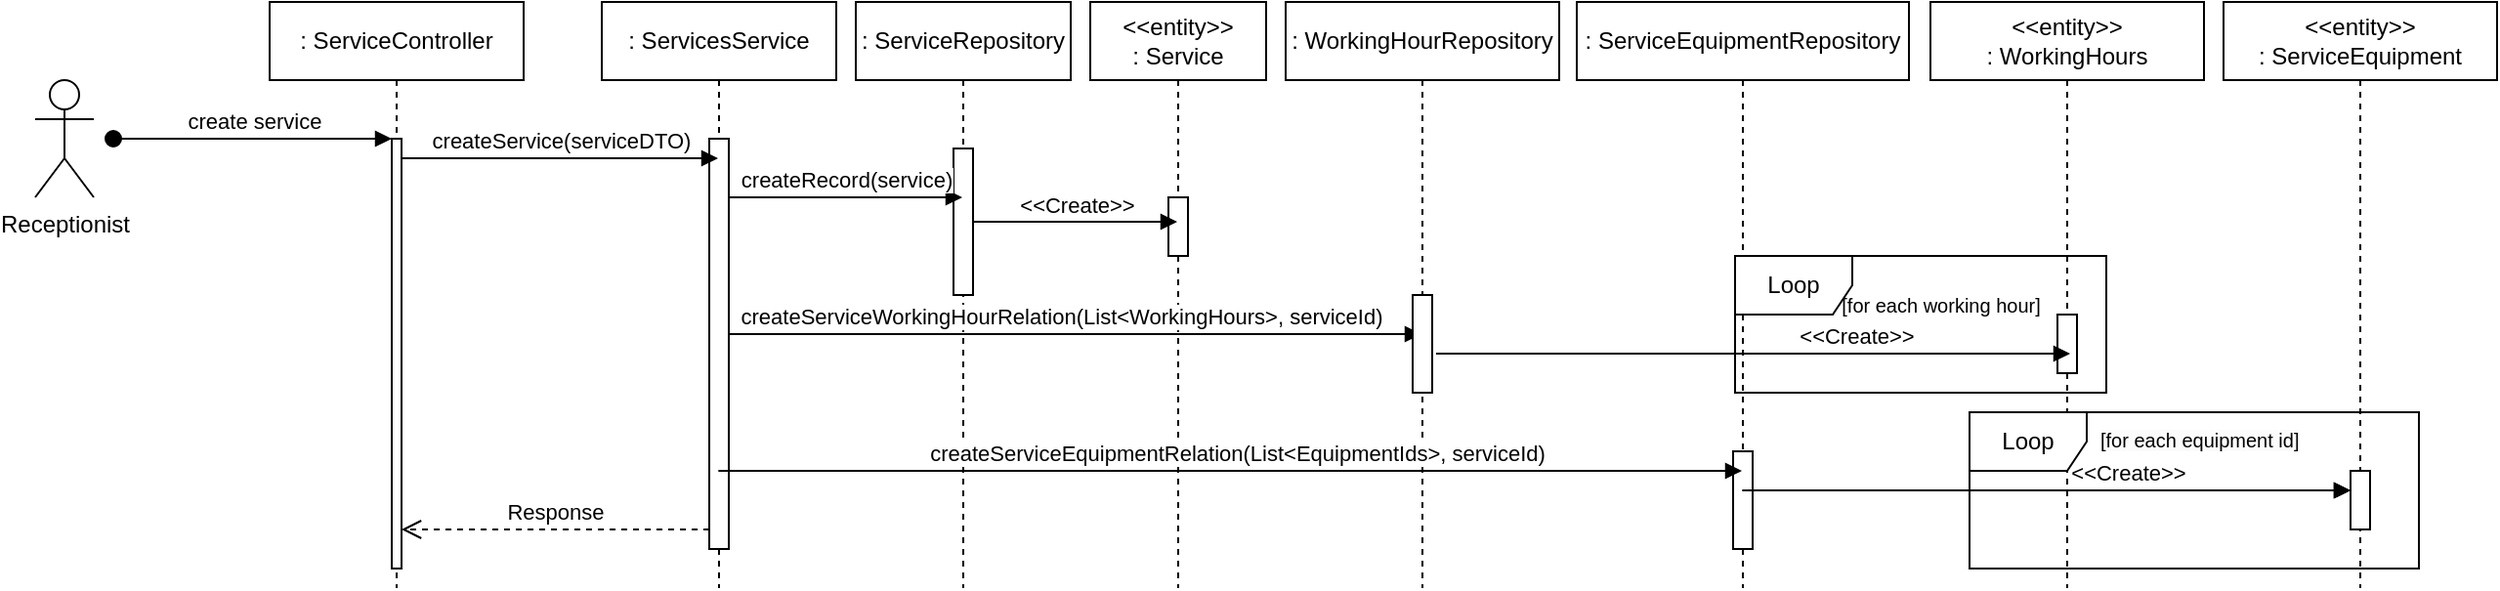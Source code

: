 <mxfile version="24.4.0" type="device">
  <diagram name="Page-1" id="2YBvvXClWsGukQMizWep">
    <mxGraphModel dx="755" dy="543" grid="1" gridSize="10" guides="1" tooltips="1" connect="1" arrows="1" fold="1" page="1" pageScale="1" pageWidth="827" pageHeight="1169" math="0" shadow="0">
      <root>
        <mxCell id="0" />
        <mxCell id="1" parent="0" />
        <mxCell id="aM9ryv3xv72pqoxQDRHE-1" value=": ServiceController" style="shape=umlLifeline;perimeter=lifelinePerimeter;whiteSpace=wrap;html=1;container=0;dropTarget=0;collapsible=0;recursiveResize=0;outlineConnect=0;portConstraint=eastwest;newEdgeStyle={&quot;edgeStyle&quot;:&quot;elbowEdgeStyle&quot;,&quot;elbow&quot;:&quot;vertical&quot;,&quot;curved&quot;:0,&quot;rounded&quot;:0};" parent="1" vertex="1">
          <mxGeometry x="230" y="60" width="130" height="300" as="geometry" />
        </mxCell>
        <mxCell id="aM9ryv3xv72pqoxQDRHE-2" value="" style="html=1;points=[];perimeter=orthogonalPerimeter;outlineConnect=0;targetShapes=umlLifeline;portConstraint=eastwest;newEdgeStyle={&quot;edgeStyle&quot;:&quot;elbowEdgeStyle&quot;,&quot;elbow&quot;:&quot;vertical&quot;,&quot;curved&quot;:0,&quot;rounded&quot;:0};" parent="aM9ryv3xv72pqoxQDRHE-1" vertex="1">
          <mxGeometry x="62.5" y="70" width="5" height="220" as="geometry" />
        </mxCell>
        <mxCell id="aM9ryv3xv72pqoxQDRHE-3" value="create service" style="html=1;verticalAlign=bottom;startArrow=oval;endArrow=block;startSize=8;edgeStyle=elbowEdgeStyle;elbow=vertical;curved=0;rounded=0;" parent="aM9ryv3xv72pqoxQDRHE-1" target="aM9ryv3xv72pqoxQDRHE-2" edge="1">
          <mxGeometry relative="1" as="geometry">
            <mxPoint x="-80" y="70" as="sourcePoint" />
            <Array as="points">
              <mxPoint x="-40" y="70" />
            </Array>
          </mxGeometry>
        </mxCell>
        <mxCell id="aM9ryv3xv72pqoxQDRHE-5" value=": ServicesService" style="shape=umlLifeline;perimeter=lifelinePerimeter;whiteSpace=wrap;html=1;container=0;dropTarget=0;collapsible=0;recursiveResize=0;outlineConnect=0;portConstraint=eastwest;newEdgeStyle={&quot;edgeStyle&quot;:&quot;elbowEdgeStyle&quot;,&quot;elbow&quot;:&quot;vertical&quot;,&quot;curved&quot;:0,&quot;rounded&quot;:0};" parent="1" vertex="1">
          <mxGeometry x="400" y="60" width="120" height="300" as="geometry" />
        </mxCell>
        <mxCell id="aM9ryv3xv72pqoxQDRHE-6" value="" style="html=1;points=[];perimeter=orthogonalPerimeter;outlineConnect=0;targetShapes=umlLifeline;portConstraint=eastwest;newEdgeStyle={&quot;edgeStyle&quot;:&quot;elbowEdgeStyle&quot;,&quot;elbow&quot;:&quot;vertical&quot;,&quot;curved&quot;:0,&quot;rounded&quot;:0};" parent="aM9ryv3xv72pqoxQDRHE-5" vertex="1">
          <mxGeometry x="55" y="70" width="10" height="210" as="geometry" />
        </mxCell>
        <mxCell id="aM9ryv3xv72pqoxQDRHE-7" value="createService(serviceDTO)" style="html=1;verticalAlign=bottom;endArrow=block;edgeStyle=elbowEdgeStyle;elbow=vertical;curved=0;rounded=0;" parent="1" source="aM9ryv3xv72pqoxQDRHE-2" target="aM9ryv3xv72pqoxQDRHE-5" edge="1">
          <mxGeometry x="-0.001" relative="1" as="geometry">
            <mxPoint x="275" y="140" as="sourcePoint" />
            <Array as="points">
              <mxPoint x="370" y="140" />
            </Array>
            <mxPoint x="455" y="140" as="targetPoint" />
            <mxPoint as="offset" />
          </mxGeometry>
        </mxCell>
        <mxCell id="aM9ryv3xv72pqoxQDRHE-8" value="Response" style="html=1;verticalAlign=bottom;endArrow=open;dashed=1;endSize=8;edgeStyle=elbowEdgeStyle;elbow=horizontal;curved=0;rounded=0;" parent="1" edge="1">
          <mxGeometry relative="1" as="geometry">
            <mxPoint x="297.5" y="330" as="targetPoint" />
            <Array as="points">
              <mxPoint x="380" y="330" />
            </Array>
            <mxPoint x="455" y="330" as="sourcePoint" />
          </mxGeometry>
        </mxCell>
        <mxCell id="AW9qZRYgZf-F4qoxSW6H-1" value="Receptionist" style="shape=umlActor;verticalLabelPosition=bottom;verticalAlign=top;html=1;" parent="1" vertex="1">
          <mxGeometry x="110" y="100" width="30" height="60" as="geometry" />
        </mxCell>
        <mxCell id="AW9qZRYgZf-F4qoxSW6H-3" value=": ServiceRepository" style="shape=umlLifeline;perimeter=lifelinePerimeter;whiteSpace=wrap;html=1;container=0;dropTarget=0;collapsible=0;recursiveResize=0;outlineConnect=0;portConstraint=eastwest;newEdgeStyle={&quot;edgeStyle&quot;:&quot;elbowEdgeStyle&quot;,&quot;elbow&quot;:&quot;vertical&quot;,&quot;curved&quot;:0,&quot;rounded&quot;:0};" parent="1" vertex="1">
          <mxGeometry x="530" y="60" width="110" height="300" as="geometry" />
        </mxCell>
        <mxCell id="AW9qZRYgZf-F4qoxSW6H-4" value="" style="html=1;points=[];perimeter=orthogonalPerimeter;outlineConnect=0;targetShapes=umlLifeline;portConstraint=eastwest;newEdgeStyle={&quot;edgeStyle&quot;:&quot;elbowEdgeStyle&quot;,&quot;elbow&quot;:&quot;vertical&quot;,&quot;curved&quot;:0,&quot;rounded&quot;:0};" parent="AW9qZRYgZf-F4qoxSW6H-3" vertex="1">
          <mxGeometry x="50" y="75" width="10" height="75" as="geometry" />
        </mxCell>
        <mxCell id="AW9qZRYgZf-F4qoxSW6H-5" value="createRecord(service)" style="html=1;verticalAlign=bottom;endArrow=block;curved=0;rounded=0;" parent="1" source="aM9ryv3xv72pqoxQDRHE-6" edge="1" target="AW9qZRYgZf-F4qoxSW6H-3">
          <mxGeometry x="0.003" width="80" relative="1" as="geometry">
            <mxPoint x="470" y="160" as="sourcePoint" />
            <mxPoint x="600" y="160" as="targetPoint" />
            <Array as="points">
              <mxPoint x="560" y="160" />
            </Array>
            <mxPoint as="offset" />
          </mxGeometry>
        </mxCell>
        <mxCell id="AW9qZRYgZf-F4qoxSW6H-8" value="&lt;div&gt;&amp;lt;&amp;lt;entity&amp;gt;&amp;gt;&lt;/div&gt;: Service" style="shape=umlLifeline;perimeter=lifelinePerimeter;whiteSpace=wrap;html=1;container=0;dropTarget=0;collapsible=0;recursiveResize=0;outlineConnect=0;portConstraint=eastwest;newEdgeStyle={&quot;edgeStyle&quot;:&quot;elbowEdgeStyle&quot;,&quot;elbow&quot;:&quot;vertical&quot;,&quot;curved&quot;:0,&quot;rounded&quot;:0};" parent="1" vertex="1">
          <mxGeometry x="650" y="60" width="90" height="300" as="geometry" />
        </mxCell>
        <mxCell id="AW9qZRYgZf-F4qoxSW6H-9" value="" style="html=1;points=[];perimeter=orthogonalPerimeter;outlineConnect=0;targetShapes=umlLifeline;portConstraint=eastwest;newEdgeStyle={&quot;edgeStyle&quot;:&quot;elbowEdgeStyle&quot;,&quot;elbow&quot;:&quot;vertical&quot;,&quot;curved&quot;:0,&quot;rounded&quot;:0};" parent="AW9qZRYgZf-F4qoxSW6H-8" vertex="1">
          <mxGeometry x="40" y="100" width="10" height="30" as="geometry" />
        </mxCell>
        <mxCell id="AW9qZRYgZf-F4qoxSW6H-11" value="createServiceWorkingHourRelation(List&amp;lt;WorkingHours&amp;gt;, serviceId)" style="html=1;verticalAlign=bottom;endArrow=block;curved=0;rounded=0;" parent="1" source="aM9ryv3xv72pqoxQDRHE-6" target="AW9qZRYgZf-F4qoxSW6H-16" edge="1">
          <mxGeometry x="-0.04" width="80" relative="1" as="geometry">
            <mxPoint x="469.667" y="230" as="sourcePoint" />
            <mxPoint x="840" y="230" as="targetPoint" />
            <mxPoint as="offset" />
            <Array as="points">
              <mxPoint x="660" y="230" />
            </Array>
          </mxGeometry>
        </mxCell>
        <mxCell id="AW9qZRYgZf-F4qoxSW6H-13" value="&amp;lt;&amp;lt;Create&amp;gt;&amp;gt;" style="html=1;verticalAlign=bottom;endArrow=block;curved=0;rounded=0;" parent="1" source="AW9qZRYgZf-F4qoxSW6H-4" target="AW9qZRYgZf-F4qoxSW6H-8" edge="1">
          <mxGeometry width="80" relative="1" as="geometry">
            <mxPoint x="619.667" y="170" as="sourcePoint" />
            <mxPoint x="759.5" y="170" as="targetPoint" />
          </mxGeometry>
        </mxCell>
        <mxCell id="AW9qZRYgZf-F4qoxSW6H-16" value=": WorkingHourRepository" style="shape=umlLifeline;perimeter=lifelinePerimeter;whiteSpace=wrap;html=1;container=0;dropTarget=0;collapsible=0;recursiveResize=0;outlineConnect=0;portConstraint=eastwest;newEdgeStyle={&quot;edgeStyle&quot;:&quot;elbowEdgeStyle&quot;,&quot;elbow&quot;:&quot;vertical&quot;,&quot;curved&quot;:0,&quot;rounded&quot;:0};" parent="1" vertex="1">
          <mxGeometry x="750" y="60" width="140" height="300" as="geometry" />
        </mxCell>
        <mxCell id="AW9qZRYgZf-F4qoxSW6H-17" value="" style="html=1;points=[];perimeter=orthogonalPerimeter;outlineConnect=0;targetShapes=umlLifeline;portConstraint=eastwest;newEdgeStyle={&quot;edgeStyle&quot;:&quot;elbowEdgeStyle&quot;,&quot;elbow&quot;:&quot;vertical&quot;,&quot;curved&quot;:0,&quot;rounded&quot;:0};" parent="AW9qZRYgZf-F4qoxSW6H-16" vertex="1">
          <mxGeometry x="65" y="150" width="10" height="50" as="geometry" />
        </mxCell>
        <mxCell id="AW9qZRYgZf-F4qoxSW6H-18" value="&lt;div&gt;&amp;lt;&amp;lt;entity&amp;gt;&amp;gt;&lt;/div&gt;: WorkingHours" style="shape=umlLifeline;perimeter=lifelinePerimeter;whiteSpace=wrap;html=1;container=0;dropTarget=0;collapsible=0;recursiveResize=0;outlineConnect=0;portConstraint=eastwest;newEdgeStyle={&quot;edgeStyle&quot;:&quot;elbowEdgeStyle&quot;,&quot;elbow&quot;:&quot;vertical&quot;,&quot;curved&quot;:0,&quot;rounded&quot;:0};" parent="1" vertex="1">
          <mxGeometry x="1080" y="60" width="140" height="300" as="geometry" />
        </mxCell>
        <mxCell id="AW9qZRYgZf-F4qoxSW6H-19" value="" style="html=1;points=[];perimeter=orthogonalPerimeter;outlineConnect=0;targetShapes=umlLifeline;portConstraint=eastwest;newEdgeStyle={&quot;edgeStyle&quot;:&quot;elbowEdgeStyle&quot;,&quot;elbow&quot;:&quot;vertical&quot;,&quot;curved&quot;:0,&quot;rounded&quot;:0};" parent="AW9qZRYgZf-F4qoxSW6H-18" vertex="1">
          <mxGeometry x="65" y="160" width="10" height="30" as="geometry" />
        </mxCell>
        <mxCell id="IpMiNXSg6rLeS8TZ1F-y-5" value="&lt;div&gt;&lt;span style=&quot;background-color: initial;&quot;&gt;: ServiceEquipment&lt;/span&gt;&lt;span style=&quot;background-color: initial;&quot;&gt;Repository&lt;/span&gt;&lt;/div&gt;" style="shape=umlLifeline;perimeter=lifelinePerimeter;whiteSpace=wrap;html=1;container=0;dropTarget=0;collapsible=0;recursiveResize=0;outlineConnect=0;portConstraint=eastwest;newEdgeStyle={&quot;edgeStyle&quot;:&quot;elbowEdgeStyle&quot;,&quot;elbow&quot;:&quot;vertical&quot;,&quot;curved&quot;:0,&quot;rounded&quot;:0};" vertex="1" parent="1">
          <mxGeometry x="899" y="60" width="170" height="300" as="geometry" />
        </mxCell>
        <mxCell id="IpMiNXSg6rLeS8TZ1F-y-6" value="" style="html=1;points=[];perimeter=orthogonalPerimeter;outlineConnect=0;targetShapes=umlLifeline;portConstraint=eastwest;newEdgeStyle={&quot;edgeStyle&quot;:&quot;elbowEdgeStyle&quot;,&quot;elbow&quot;:&quot;vertical&quot;,&quot;curved&quot;:0,&quot;rounded&quot;:0};" vertex="1" parent="IpMiNXSg6rLeS8TZ1F-y-5">
          <mxGeometry x="80" y="230" width="10" height="50" as="geometry" />
        </mxCell>
        <mxCell id="IpMiNXSg6rLeS8TZ1F-y-7" value="createServiceEquipmentRelation(List&amp;lt;EquipmentIds&amp;gt;, serviceId)" style="html=1;verticalAlign=bottom;endArrow=block;curved=0;rounded=0;" edge="1" parent="1">
          <mxGeometry x="0.014" width="80" relative="1" as="geometry">
            <mxPoint x="459.667" y="300" as="sourcePoint" />
            <mxPoint x="983.5" y="300" as="targetPoint" />
            <mxPoint as="offset" />
            <Array as="points">
              <mxPoint x="575" y="300" />
              <mxPoint x="675" y="300" />
            </Array>
          </mxGeometry>
        </mxCell>
        <mxCell id="IpMiNXSg6rLeS8TZ1F-y-9" value="&amp;lt;&amp;lt;Create&amp;gt;&amp;gt;" style="html=1;verticalAlign=bottom;endArrow=block;curved=0;rounded=0;" edge="1" parent="1">
          <mxGeometry x="0.325" width="80" relative="1" as="geometry">
            <mxPoint x="827" y="240" as="sourcePoint" />
            <mxPoint x="1151.5" y="240" as="targetPoint" />
            <mxPoint as="offset" />
            <Array as="points">
              <mxPoint x="962.5" y="240" />
            </Array>
          </mxGeometry>
        </mxCell>
        <mxCell id="IpMiNXSg6rLeS8TZ1F-y-10" value="&lt;div&gt;&amp;lt;&amp;lt;entity&amp;gt;&amp;gt;&lt;/div&gt;: ServiceEquipment" style="shape=umlLifeline;perimeter=lifelinePerimeter;whiteSpace=wrap;html=1;container=0;dropTarget=0;collapsible=0;recursiveResize=0;outlineConnect=0;portConstraint=eastwest;newEdgeStyle={&quot;edgeStyle&quot;:&quot;elbowEdgeStyle&quot;,&quot;elbow&quot;:&quot;vertical&quot;,&quot;curved&quot;:0,&quot;rounded&quot;:0};" vertex="1" parent="1">
          <mxGeometry x="1230" y="60" width="140" height="300" as="geometry" />
        </mxCell>
        <mxCell id="IpMiNXSg6rLeS8TZ1F-y-12" value="&amp;lt;&amp;lt;Create&amp;gt;&amp;gt;" style="html=1;verticalAlign=bottom;endArrow=block;curved=0;rounded=0;" edge="1" parent="1" source="IpMiNXSg6rLeS8TZ1F-y-11">
          <mxGeometry x="0.325" width="80" relative="1" as="geometry">
            <mxPoint x="983.667" y="310" as="sourcePoint" />
            <mxPoint x="1295" y="310" as="targetPoint" />
            <mxPoint as="offset" />
            <Array as="points">
              <mxPoint x="1125.5" y="310" />
            </Array>
          </mxGeometry>
        </mxCell>
        <mxCell id="IpMiNXSg6rLeS8TZ1F-y-14" value="" style="html=1;verticalAlign=bottom;endArrow=block;curved=0;rounded=0;" edge="1" parent="1" target="IpMiNXSg6rLeS8TZ1F-y-11">
          <mxGeometry x="0.325" width="80" relative="1" as="geometry">
            <mxPoint x="983.667" y="310" as="sourcePoint" />
            <mxPoint x="1295" y="310" as="targetPoint" />
            <mxPoint as="offset" />
            <Array as="points" />
          </mxGeometry>
        </mxCell>
        <mxCell id="IpMiNXSg6rLeS8TZ1F-y-11" value="" style="html=1;points=[];perimeter=orthogonalPerimeter;outlineConnect=0;targetShapes=umlLifeline;portConstraint=eastwest;newEdgeStyle={&quot;edgeStyle&quot;:&quot;elbowEdgeStyle&quot;,&quot;elbow&quot;:&quot;vertical&quot;,&quot;curved&quot;:0,&quot;rounded&quot;:0};" vertex="1" parent="1">
          <mxGeometry x="1295" y="300" width="10" height="30" as="geometry" />
        </mxCell>
        <mxCell id="IpMiNXSg6rLeS8TZ1F-y-15" value="Loop" style="shape=umlFrame;whiteSpace=wrap;html=1;pointerEvents=0;" vertex="1" parent="1">
          <mxGeometry x="980" y="190" width="190" height="70" as="geometry" />
        </mxCell>
        <mxCell id="IpMiNXSg6rLeS8TZ1F-y-19" value="Loop" style="shape=umlFrame;whiteSpace=wrap;html=1;pointerEvents=0;" vertex="1" parent="1">
          <mxGeometry x="1100" y="270" width="230" height="80" as="geometry" />
        </mxCell>
        <mxCell id="IpMiNXSg6rLeS8TZ1F-y-20" value="&lt;font size=&quot;1&quot;&gt;[for each working hour]&lt;/font&gt;" style="text;html=1;align=center;verticalAlign=middle;resizable=0;points=[];autosize=1;strokeColor=none;fillColor=none;" vertex="1" parent="1">
          <mxGeometry x="1020" y="200" width="130" height="30" as="geometry" />
        </mxCell>
        <mxCell id="IpMiNXSg6rLeS8TZ1F-y-21" value="&lt;span style=&quot;color: rgb(0, 0, 0); font-family: Helvetica; font-size: x-small; font-style: normal; font-variant-ligatures: normal; font-variant-caps: normal; font-weight: 400; letter-spacing: normal; orphans: 2; text-align: center; text-indent: 0px; text-transform: none; widows: 2; word-spacing: 0px; -webkit-text-stroke-width: 0px; white-space: nowrap; background-color: rgb(251, 251, 251); text-decoration-thickness: initial; text-decoration-style: initial; text-decoration-color: initial; display: inline !important; float: none;&quot;&gt;[for each equipment id]&lt;/span&gt;" style="text;whiteSpace=wrap;html=1;" vertex="1" parent="1">
          <mxGeometry x="1165" y="270" width="140" height="40" as="geometry" />
        </mxCell>
      </root>
    </mxGraphModel>
  </diagram>
</mxfile>
